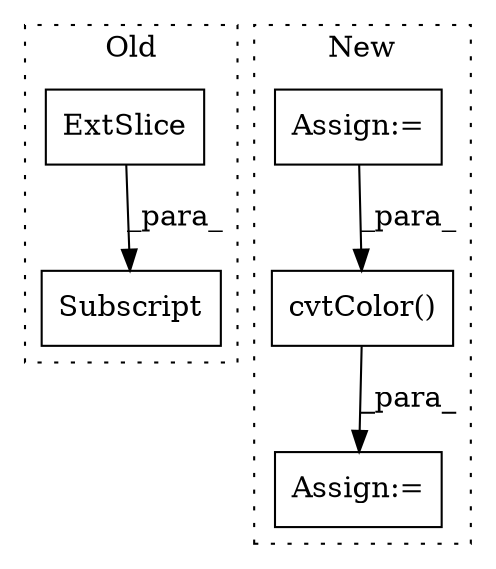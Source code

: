 digraph G {
subgraph cluster0 {
1 [label="Subscript" a="63" s="3669,0" l="24,0" shape="box"];
4 [label="ExtSlice" a="85" s="3669" l="9" shape="box"];
label = "Old";
style="dotted";
}
subgraph cluster1 {
2 [label="cvtColor()" a="75" s="3492,3527" l="13,1" shape="box"];
3 [label="Assign:=" a="68" s="3541" l="3" shape="box"];
5 [label="Assign:=" a="68" s="3289" l="3" shape="box"];
label = "New";
style="dotted";
}
2 -> 3 [label="_para_"];
4 -> 1 [label="_para_"];
5 -> 2 [label="_para_"];
}